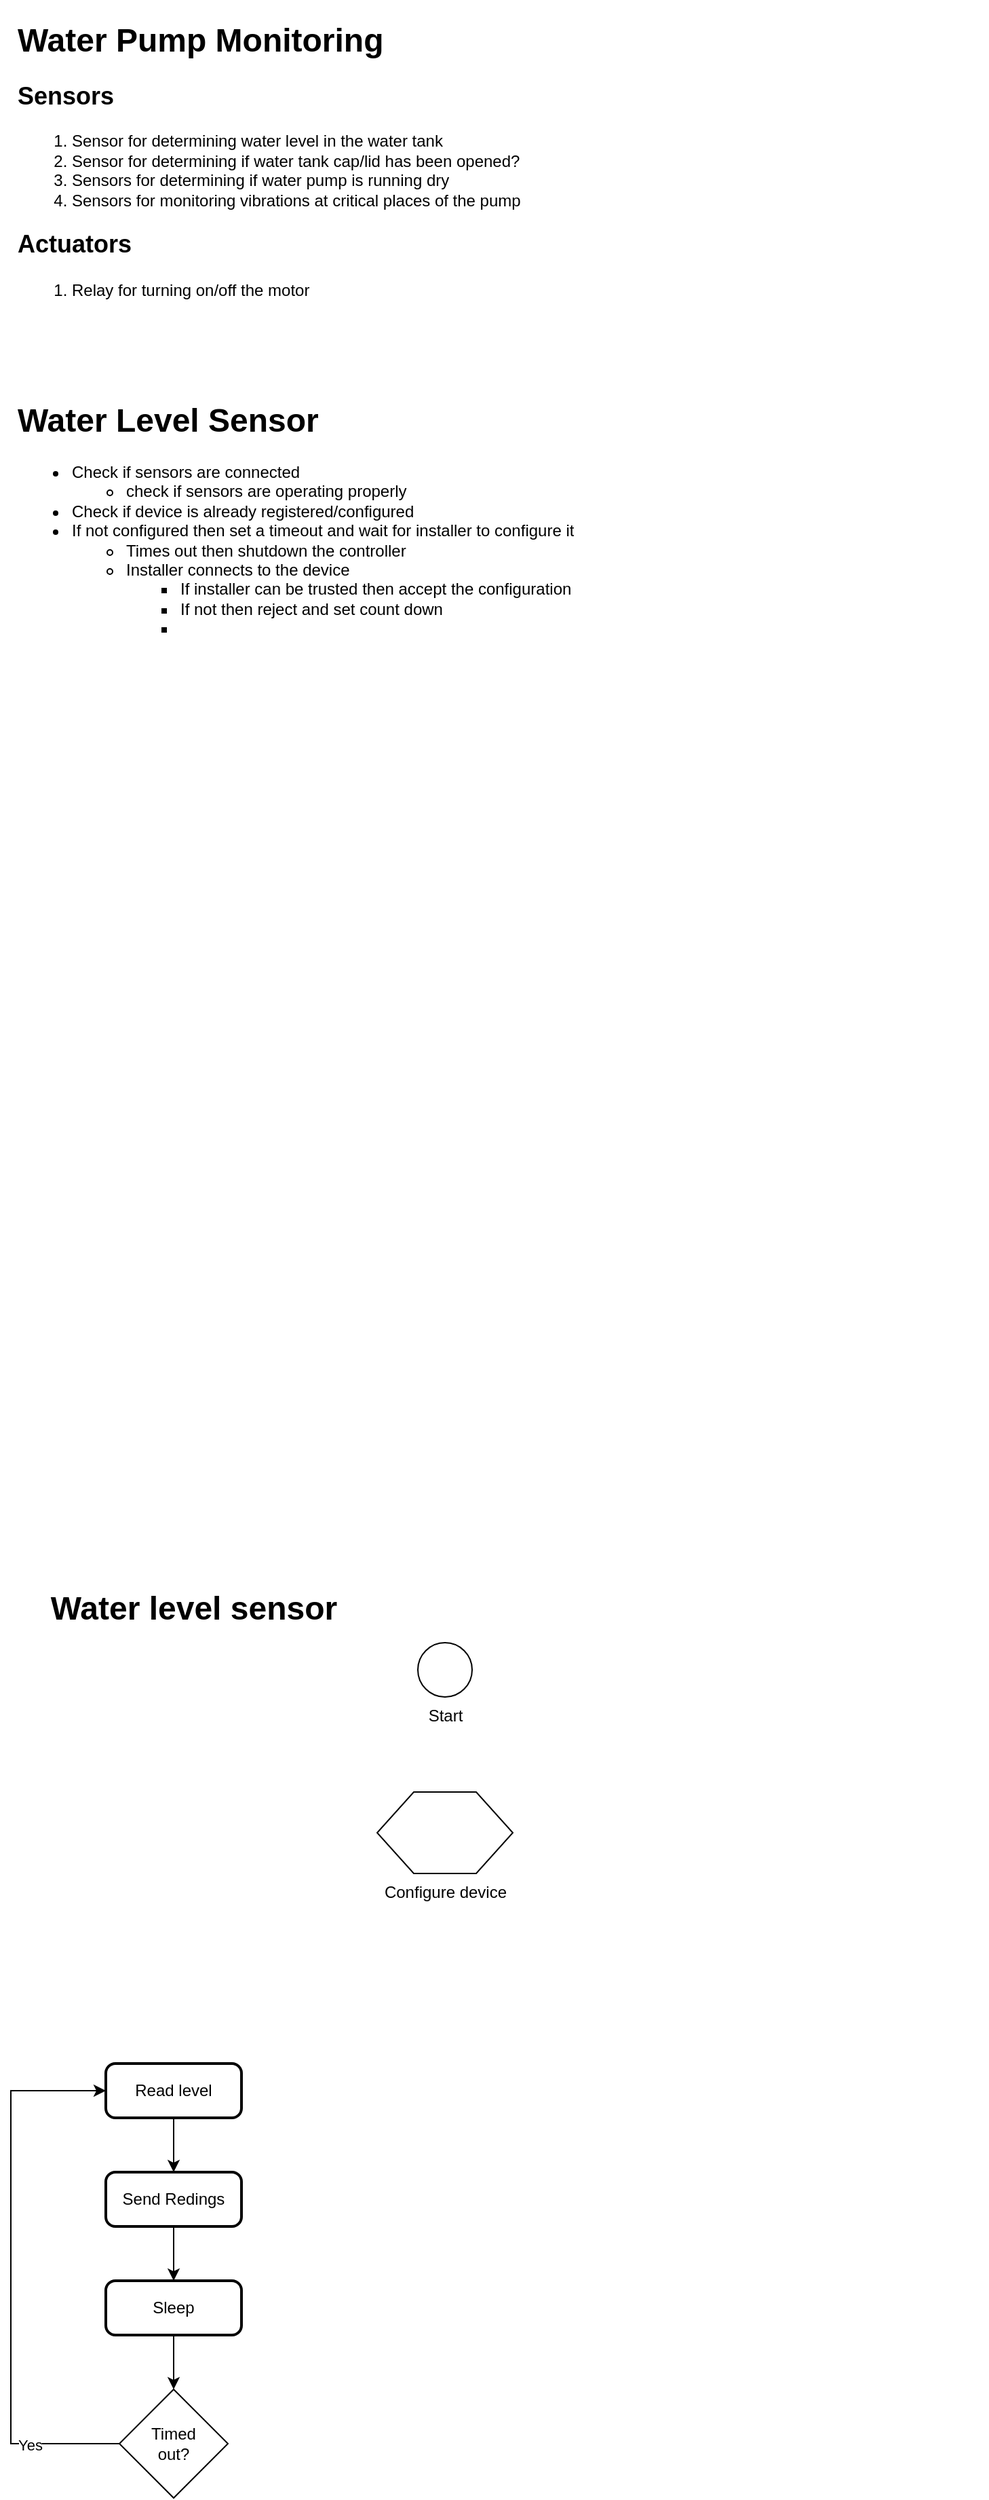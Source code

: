 <mxfile version="15.4.1" type="github">
  <diagram id="C5RBs43oDa-KdzZeNtuy" name="Page-1">
    <mxGraphModel dx="1333" dy="3261" grid="1" gridSize="10" guides="1" tooltips="1" connect="1" arrows="1" fold="1" page="1" pageScale="1" pageWidth="827" pageHeight="1169" math="0" shadow="0">
      <root>
        <mxCell id="WIyWlLk6GJQsqaUBKTNV-0" />
        <mxCell id="WIyWlLk6GJQsqaUBKTNV-1" parent="WIyWlLk6GJQsqaUBKTNV-0" />
        <mxCell id="l7niaom1AgPWsiwI2OuW-0" value="&lt;h1&gt;Water Pump Monitoring&lt;/h1&gt;&lt;div&gt;&lt;h2&gt;Sensors&lt;br&gt;&lt;/h2&gt;&lt;div&gt;&lt;ol&gt;&lt;li&gt;Sensor for determining water level in the water tank&lt;/li&gt;&lt;li&gt;Sensor for determining if water tank cap/lid has been opened?&lt;/li&gt;&lt;li&gt;Sensors for determining if water pump is running dry&lt;/li&gt;&lt;li&gt;Sensors for monitoring vibrations at critical places of the pump&lt;/li&gt;&lt;/ol&gt;&lt;div&gt;&lt;h2&gt;Actuators&lt;br&gt;&lt;/h2&gt;&lt;div&gt;&lt;ol&gt;&lt;li&gt;Relay for turning on/off the motor&lt;/li&gt;&lt;/ol&gt;&lt;/div&gt;&lt;/div&gt;&lt;/div&gt;&lt;/div&gt;" style="text;html=1;spacing=5;spacingTop=-20;whiteSpace=wrap;overflow=hidden;rounded=0;" vertex="1" parent="WIyWlLk6GJQsqaUBKTNV-1">
          <mxGeometry x="40" y="-2280" width="530" height="230" as="geometry" />
        </mxCell>
        <mxCell id="l7niaom1AgPWsiwI2OuW-6" value="Start" style="verticalLabelPosition=bottom;verticalAlign=top;html=1;shape=mxgraph.flowchart.on-page_reference;" vertex="1" parent="WIyWlLk6GJQsqaUBKTNV-1">
          <mxGeometry x="340" y="-1080" width="40" height="40" as="geometry" />
        </mxCell>
        <mxCell id="l7niaom1AgPWsiwI2OuW-7" value="&lt;h1&gt;Water level sensor&lt;/h1&gt;" style="text;html=1;strokeColor=none;fillColor=none;align=center;verticalAlign=middle;whiteSpace=wrap;rounded=0;" vertex="1" parent="WIyWlLk6GJQsqaUBKTNV-1">
          <mxGeometry x="40" y="-1120" width="270" height="30" as="geometry" />
        </mxCell>
        <mxCell id="l7niaom1AgPWsiwI2OuW-16" style="edgeStyle=orthogonalEdgeStyle;rounded=0;orthogonalLoop=1;jettySize=auto;html=1;exitX=0.5;exitY=1;exitDx=0;exitDy=0;entryX=0.5;entryY=0;entryDx=0;entryDy=0;" edge="1" parent="WIyWlLk6GJQsqaUBKTNV-1" source="l7niaom1AgPWsiwI2OuW-8" target="l7niaom1AgPWsiwI2OuW-9">
          <mxGeometry relative="1" as="geometry" />
        </mxCell>
        <mxCell id="l7niaom1AgPWsiwI2OuW-8" value="Read level" style="rounded=1;whiteSpace=wrap;html=1;absoluteArcSize=1;arcSize=14;strokeWidth=2;" vertex="1" parent="WIyWlLk6GJQsqaUBKTNV-1">
          <mxGeometry x="110" y="-770" width="100" height="40" as="geometry" />
        </mxCell>
        <mxCell id="l7niaom1AgPWsiwI2OuW-17" value="" style="edgeStyle=orthogonalEdgeStyle;rounded=0;orthogonalLoop=1;jettySize=auto;html=1;" edge="1" parent="WIyWlLk6GJQsqaUBKTNV-1" source="l7niaom1AgPWsiwI2OuW-9" target="l7niaom1AgPWsiwI2OuW-10">
          <mxGeometry relative="1" as="geometry" />
        </mxCell>
        <mxCell id="l7niaom1AgPWsiwI2OuW-9" value="Send Redings" style="rounded=1;whiteSpace=wrap;html=1;absoluteArcSize=1;arcSize=14;strokeWidth=2;" vertex="1" parent="WIyWlLk6GJQsqaUBKTNV-1">
          <mxGeometry x="110" y="-690" width="100" height="40" as="geometry" />
        </mxCell>
        <mxCell id="l7niaom1AgPWsiwI2OuW-18" value="" style="edgeStyle=orthogonalEdgeStyle;rounded=0;orthogonalLoop=1;jettySize=auto;html=1;" edge="1" parent="WIyWlLk6GJQsqaUBKTNV-1" source="l7niaom1AgPWsiwI2OuW-10" target="l7niaom1AgPWsiwI2OuW-11">
          <mxGeometry relative="1" as="geometry" />
        </mxCell>
        <mxCell id="l7niaom1AgPWsiwI2OuW-20" style="edgeStyle=orthogonalEdgeStyle;rounded=0;orthogonalLoop=1;jettySize=auto;html=1;exitX=0;exitY=0.5;exitDx=0;exitDy=0;entryX=0;entryY=0.5;entryDx=0;entryDy=0;" edge="1" parent="WIyWlLk6GJQsqaUBKTNV-1" source="l7niaom1AgPWsiwI2OuW-11" target="l7niaom1AgPWsiwI2OuW-8">
          <mxGeometry relative="1" as="geometry">
            <Array as="points">
              <mxPoint x="40" y="-490" />
              <mxPoint x="40" y="-750" />
            </Array>
          </mxGeometry>
        </mxCell>
        <mxCell id="l7niaom1AgPWsiwI2OuW-21" value="Yes" style="edgeLabel;html=1;align=center;verticalAlign=middle;resizable=0;points=[];" vertex="1" connectable="0" parent="l7niaom1AgPWsiwI2OuW-20">
          <mxGeometry x="-0.678" y="1" relative="1" as="geometry">
            <mxPoint as="offset" />
          </mxGeometry>
        </mxCell>
        <mxCell id="l7niaom1AgPWsiwI2OuW-10" value="Sleep" style="rounded=1;whiteSpace=wrap;html=1;absoluteArcSize=1;arcSize=14;strokeWidth=2;" vertex="1" parent="WIyWlLk6GJQsqaUBKTNV-1">
          <mxGeometry x="110" y="-610" width="100" height="40" as="geometry" />
        </mxCell>
        <mxCell id="l7niaom1AgPWsiwI2OuW-11" value="&lt;div&gt;Timed&lt;/div&gt;&lt;div&gt;out?&lt;/div&gt;" style="rhombus;whiteSpace=wrap;html=1;" vertex="1" parent="WIyWlLk6GJQsqaUBKTNV-1">
          <mxGeometry x="120" y="-530" width="80" height="80" as="geometry" />
        </mxCell>
        <mxCell id="l7niaom1AgPWsiwI2OuW-24" value="Configure device" style="verticalLabelPosition=bottom;verticalAlign=top;html=1;shape=hexagon;perimeter=hexagonPerimeter2;arcSize=6;size=0.27;" vertex="1" parent="WIyWlLk6GJQsqaUBKTNV-1">
          <mxGeometry x="310" y="-970" width="100" height="60" as="geometry" />
        </mxCell>
        <mxCell id="l7niaom1AgPWsiwI2OuW-25" value="&lt;h1&gt;Water Level Sensor&lt;/h1&gt;&lt;ul&gt;&lt;li&gt;Check if sensors are connected&lt;span style=&quot;white-space: pre&quot;&gt;&lt;/span&gt;&lt;/li&gt;&lt;ul&gt;&lt;li&gt;&lt;span style=&quot;white-space: pre&quot;&gt;check if sensors are operating properly&lt;/span&gt;&lt;/li&gt;&lt;/ul&gt;&lt;li&gt;&lt;span style=&quot;white-space: pre&quot;&gt;Check if device is already registered/configured&lt;/span&gt;&lt;/li&gt;&lt;li&gt;&lt;span style=&quot;white-space: pre&quot;&gt;If not configured then set a timeout and wait for installer to configure it&lt;/span&gt;&lt;/li&gt;&lt;ul&gt;&lt;li&gt;&lt;span style=&quot;white-space: pre&quot;&gt;Times out then shutdown the controller&lt;/span&gt;&lt;/li&gt;&lt;li&gt;&lt;span style=&quot;white-space: pre&quot;&gt;Installer connects to the device&lt;/span&gt;&lt;/li&gt;&lt;ul&gt;&lt;li&gt;&lt;span style=&quot;white-space: pre&quot;&gt;If installer can be trusted then accept the configuration&lt;/span&gt;&lt;/li&gt;&lt;li&gt;&lt;span style=&quot;white-space: pre&quot;&gt;If not then reject and set count down&lt;/span&gt;&lt;/li&gt;&lt;li&gt;&lt;span style=&quot;white-space: pre&quot;&gt;&lt;br&gt;&lt;/span&gt;&lt;/li&gt;&lt;/ul&gt;&lt;/ul&gt;&lt;/ul&gt;" style="text;html=1;strokeColor=none;fillColor=none;spacing=5;spacingTop=-20;whiteSpace=wrap;overflow=hidden;rounded=0;" vertex="1" parent="WIyWlLk6GJQsqaUBKTNV-1">
          <mxGeometry x="40" y="-2000" width="720" height="320" as="geometry" />
        </mxCell>
      </root>
    </mxGraphModel>
  </diagram>
</mxfile>
